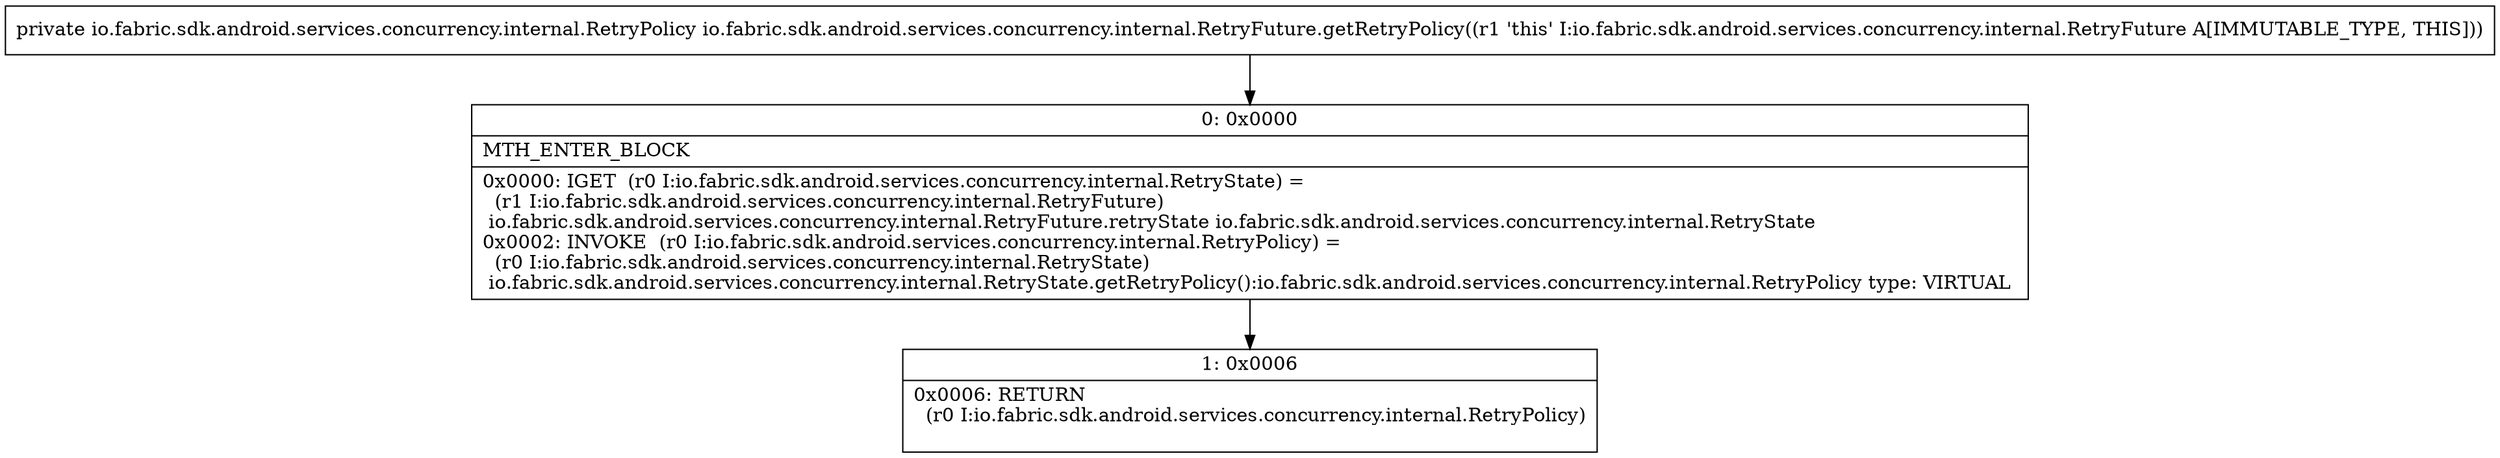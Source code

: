digraph "CFG forio.fabric.sdk.android.services.concurrency.internal.RetryFuture.getRetryPolicy()Lio\/fabric\/sdk\/android\/services\/concurrency\/internal\/RetryPolicy;" {
Node_0 [shape=record,label="{0\:\ 0x0000|MTH_ENTER_BLOCK\l|0x0000: IGET  (r0 I:io.fabric.sdk.android.services.concurrency.internal.RetryState) = \l  (r1 I:io.fabric.sdk.android.services.concurrency.internal.RetryFuture)\l io.fabric.sdk.android.services.concurrency.internal.RetryFuture.retryState io.fabric.sdk.android.services.concurrency.internal.RetryState \l0x0002: INVOKE  (r0 I:io.fabric.sdk.android.services.concurrency.internal.RetryPolicy) = \l  (r0 I:io.fabric.sdk.android.services.concurrency.internal.RetryState)\l io.fabric.sdk.android.services.concurrency.internal.RetryState.getRetryPolicy():io.fabric.sdk.android.services.concurrency.internal.RetryPolicy type: VIRTUAL \l}"];
Node_1 [shape=record,label="{1\:\ 0x0006|0x0006: RETURN  \l  (r0 I:io.fabric.sdk.android.services.concurrency.internal.RetryPolicy)\l \l}"];
MethodNode[shape=record,label="{private io.fabric.sdk.android.services.concurrency.internal.RetryPolicy io.fabric.sdk.android.services.concurrency.internal.RetryFuture.getRetryPolicy((r1 'this' I:io.fabric.sdk.android.services.concurrency.internal.RetryFuture A[IMMUTABLE_TYPE, THIS])) }"];
MethodNode -> Node_0;
Node_0 -> Node_1;
}

